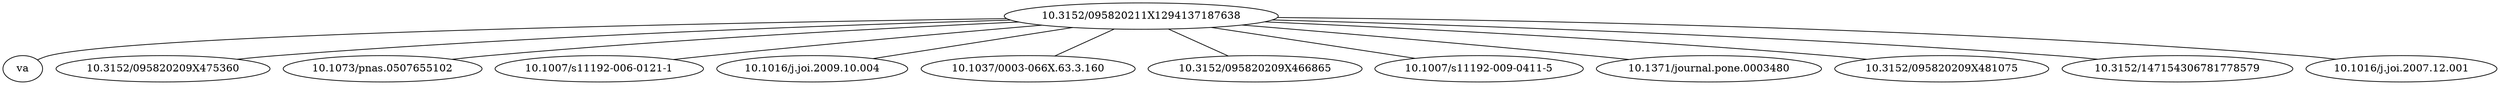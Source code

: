 strict graph "mind_mapISI:000289814200004" {
	"10.3152/095820211X1294137187638" -- va
	"10.3152/095820211X1294137187638" -- "10.3152/095820209X475360"
	"10.3152/095820211X1294137187638" -- "10.1073/pnas.0507655102"
	"10.3152/095820211X1294137187638" -- "10.1007/s11192-006-0121-1"
	"10.3152/095820211X1294137187638" -- "10.1016/j.joi.2009.10.004"
	"10.3152/095820211X1294137187638" -- "10.1037/0003-066X.63.3.160"
	"10.3152/095820211X1294137187638" -- "10.3152/095820209X466865"
	"10.3152/095820211X1294137187638" -- "10.1007/s11192-009-0411-5"
	"10.3152/095820211X1294137187638" -- "10.1371/journal.pone.0003480"
	"10.3152/095820211X1294137187638" -- "10.3152/095820209X481075"
	"10.3152/095820211X1294137187638" -- "10.3152/147154306781778579"
	"10.3152/095820211X1294137187638" -- "10.1016/j.joi.2007.12.001"
}
